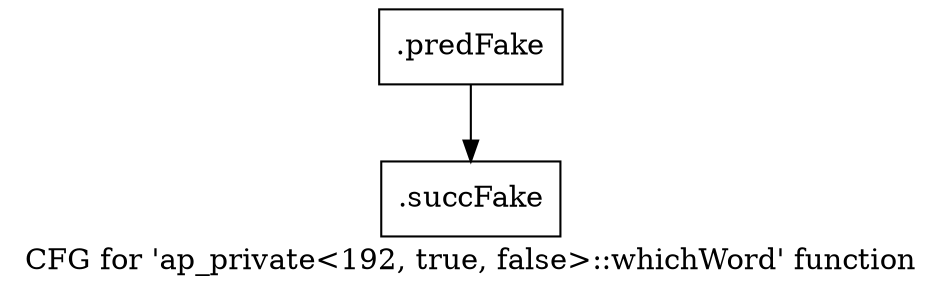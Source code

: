 digraph "CFG for 'ap_private\<192, true, false\>::whichWord' function" {
	label="CFG for 'ap_private\<192, true, false\>::whichWord' function";

	Node0x5fb98a0 [shape=record,filename="",linenumber="",label="{.predFake}"];
	Node0x5fb98a0 -> Node0x6316da0[ callList="" memoryops="" filename="/mnt/xilinx/Vitis_HLS/2021.2/include/etc/ap_private.h" execusionnum="2"];
	Node0x6316da0 [shape=record,filename="/mnt/xilinx/Vitis_HLS/2021.2/include/etc/ap_private.h",linenumber="3505",label="{.succFake}"];
}
